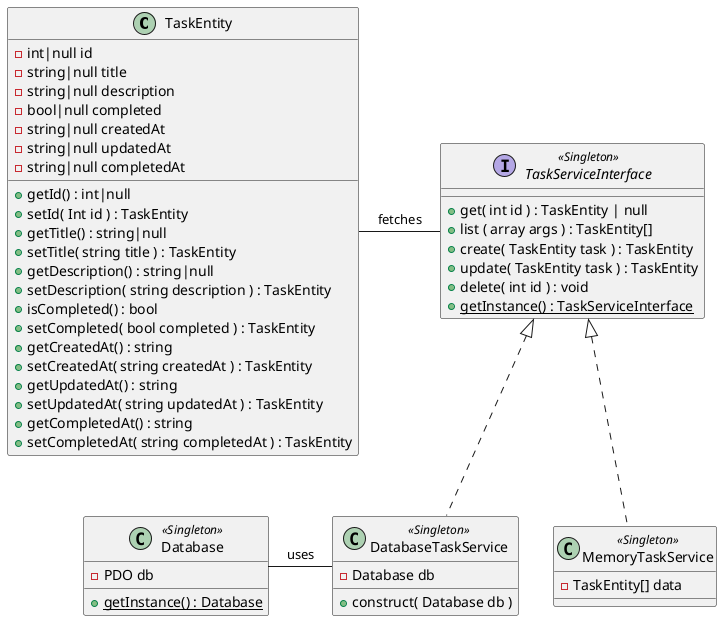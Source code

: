 @startuml

'Entity
class TaskEntity {
  - int|null id
  - string|null title
  - string|null description
  - bool|null completed
  - string|null createdAt
  - string|null updatedAt
  - string|null completedAt
  + getId() : int|null
  + setId( Int id ) : TaskEntity
  + getTitle() : string|null
  + setTitle( string title ) : TaskEntity
  + getDescription() : string|null
  + setDescription( string description ) : TaskEntity
  + isCompleted() : bool
  + setCompleted( bool completed ) : TaskEntity
  + getCreatedAt() : string
  + setCreatedAt( string createdAt ) : TaskEntity
  + getUpdatedAt() : string
  + setUpdatedAt( string updatedAt ) : TaskEntity
  + getCompletedAt() : string
  + setCompletedAt( string completedAt ) : TaskEntity
}

'Services
interface TaskServiceInterface<<Singleton>> {
  + get( int id ) : TaskEntity | null
  + list ( array args ) : TaskEntity[]
  + create( TaskEntity task ) : TaskEntity
  + update( TaskEntity task ) : TaskEntity
  + delete( int id ) : void
  + {static} getInstance() : TaskServiceInterface
}

class MemoryTaskService<<Singleton>> implements TaskServiceInterface {
  - TaskEntity[] data
}

class DatabaseTaskService<<Singleton>> implements TaskServiceInterface {
  - Database db
  + construct( Database db )
}

'Common
class Database <<Singleton>> {
  - PDO db
  + {static} getInstance() : Database
}

'Relations
TaskEntity -right- TaskServiceInterface : fetches
DatabaseTaskService -left- Database : uses

@enduml